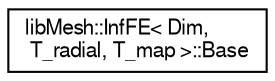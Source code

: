 digraph "Graphical Class Hierarchy"
{
  edge [fontname="FreeSans",fontsize="10",labelfontname="FreeSans",labelfontsize="10"];
  node [fontname="FreeSans",fontsize="10",shape=record];
  rankdir="LR";
  Node1 [label="libMesh::InfFE\< Dim,\l T_radial, T_map \>::Base",height=0.2,width=0.4,color="black", fillcolor="white", style="filled",URL="$classlibMesh_1_1InfFE_1_1Base.html"];
}
